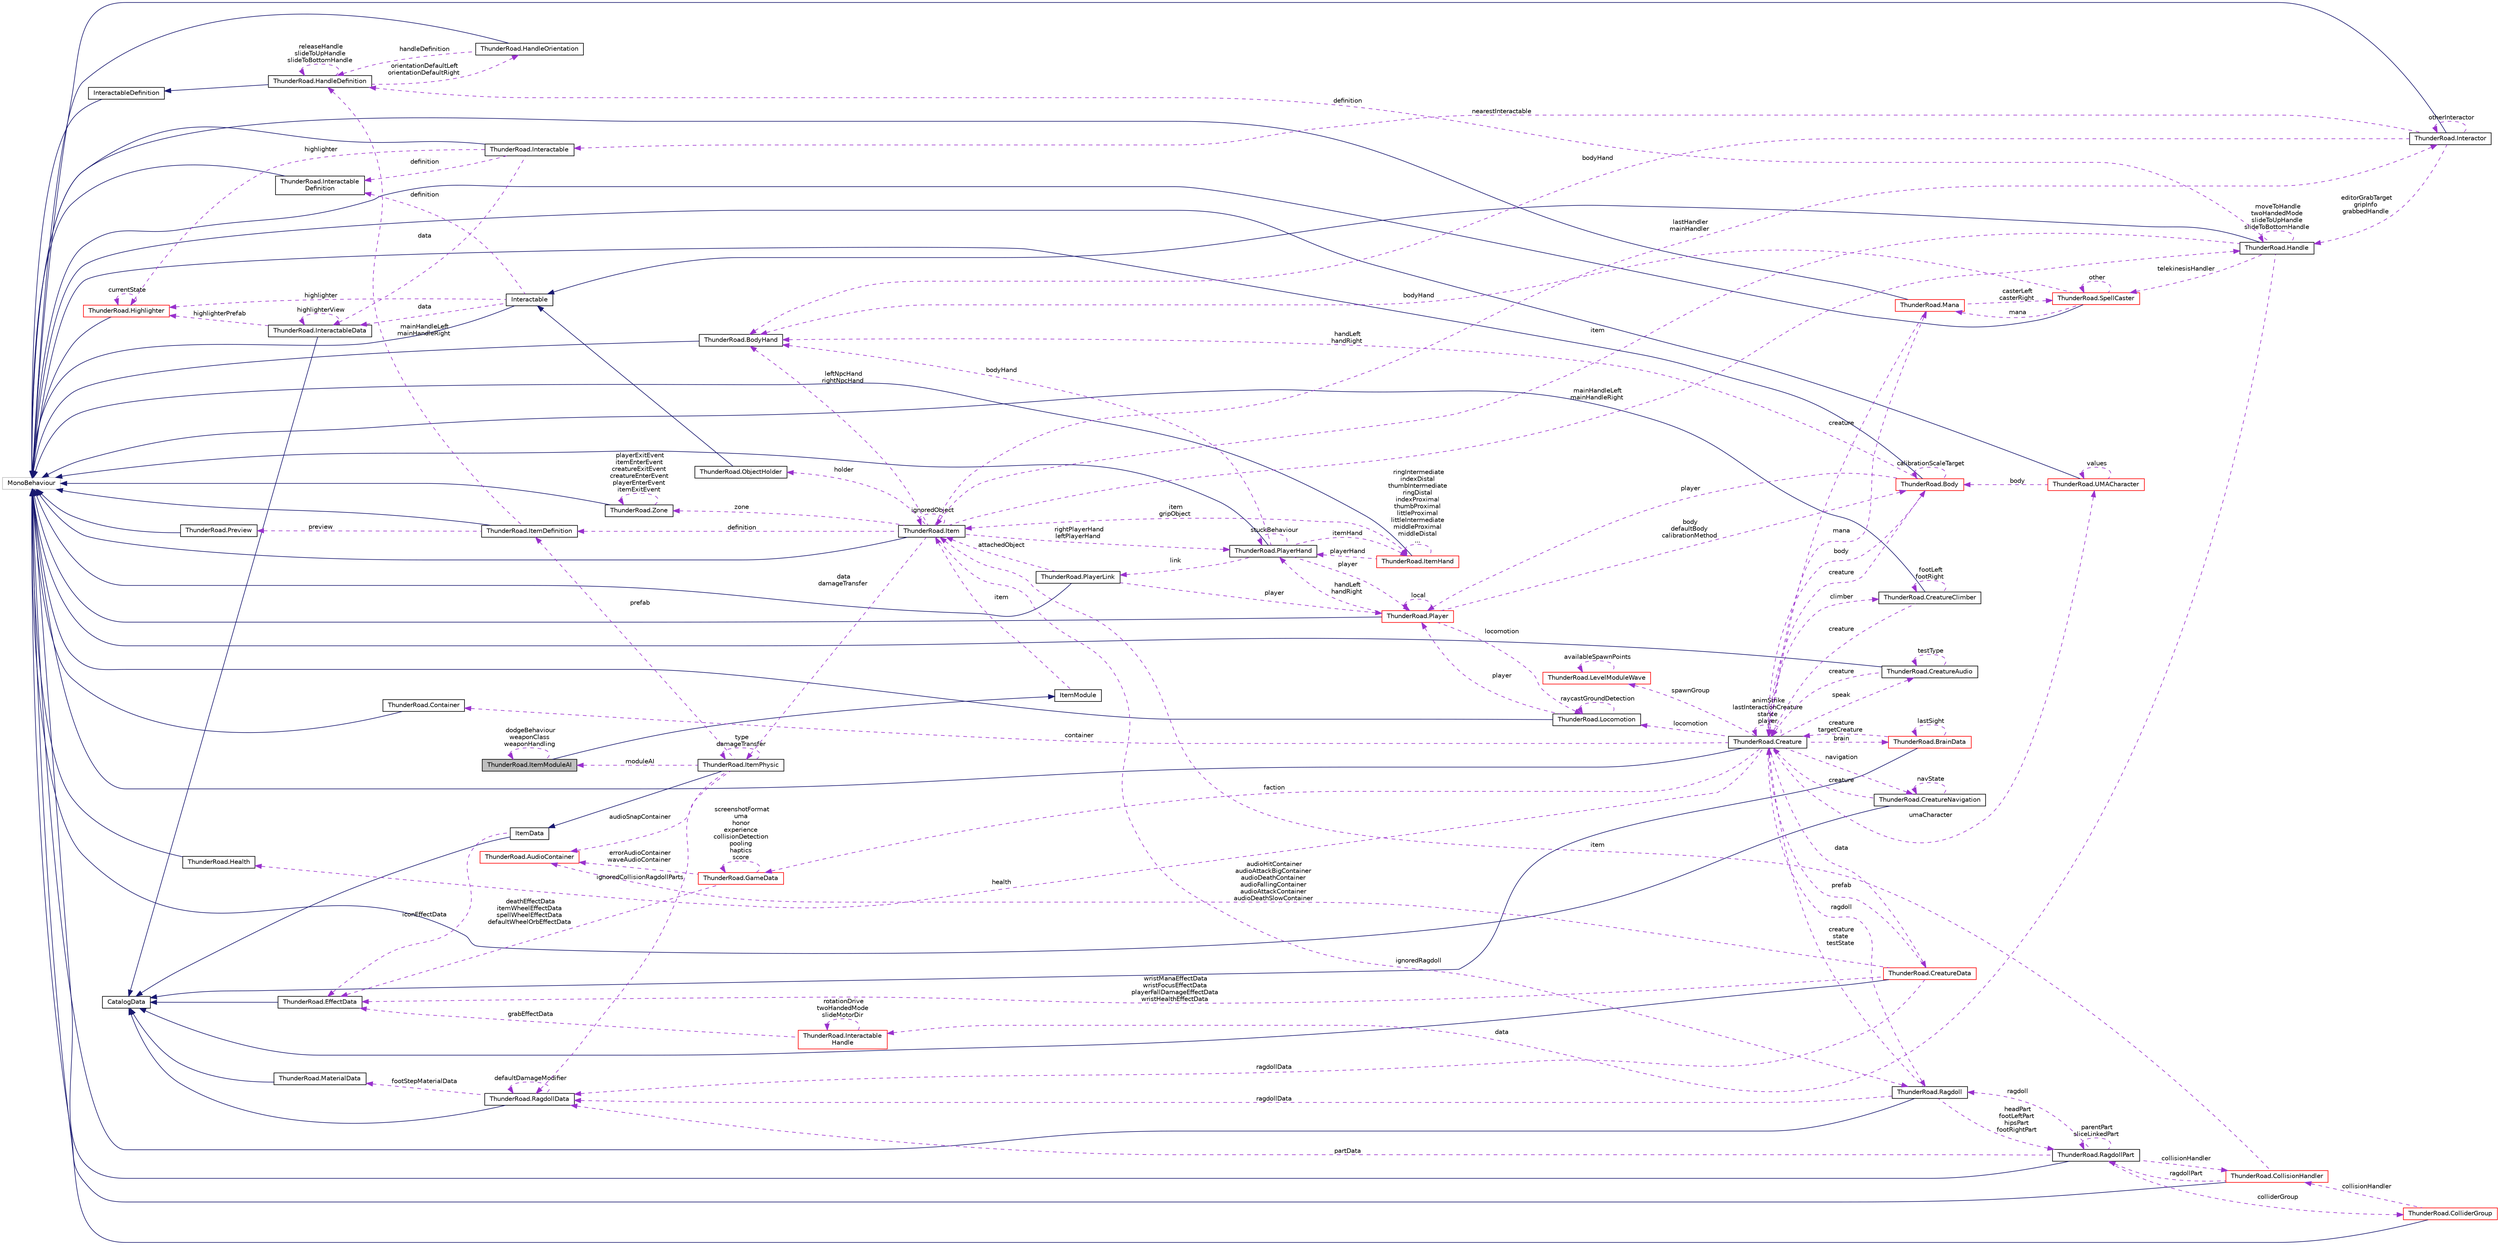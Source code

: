 digraph "ThunderRoad.ItemModuleAI"
{
 // LATEX_PDF_SIZE
  edge [fontname="Helvetica",fontsize="10",labelfontname="Helvetica",labelfontsize="10"];
  node [fontname="Helvetica",fontsize="10",shape=record];
  rankdir="LR";
  Node1 [label="ThunderRoad.ItemModuleAI",height=0.2,width=0.4,color="black", fillcolor="grey75", style="filled", fontcolor="black",tooltip="Class ItemModuleAI. Implements the ThunderRoad.ItemModule"];
  Node2 -> Node1 [dir="back",color="midnightblue",fontsize="10",style="solid",fontname="Helvetica"];
  Node2 [label="ItemModule",height=0.2,width=0.4,color="black", fillcolor="white", style="filled",URL="$class_thunder_road_1_1_item_module.html",tooltip="Class ItemModule."];
  Node3 -> Node2 [dir="back",color="darkorchid3",fontsize="10",style="dashed",label=" item" ,fontname="Helvetica"];
  Node3 [label="ThunderRoad.Item",height=0.2,width=0.4,color="black", fillcolor="white", style="filled",URL="$class_thunder_road_1_1_item.html",tooltip="Class Item. Implements the UnityEngine.MonoBehaviour"];
  Node4 -> Node3 [dir="back",color="midnightblue",fontsize="10",style="solid",fontname="Helvetica"];
  Node4 [label="MonoBehaviour",height=0.2,width=0.4,color="grey75", fillcolor="white", style="filled",tooltip=" "];
  Node5 -> Node3 [dir="back",color="darkorchid3",fontsize="10",style="dashed",label=" lastHandler\nmainHandler" ,fontname="Helvetica"];
  Node5 [label="ThunderRoad.Interactor",height=0.2,width=0.4,color="black", fillcolor="white", style="filled",URL="$class_thunder_road_1_1_interactor.html",tooltip="Class Interactor. Implements the UnityEngine.MonoBehaviour"];
  Node4 -> Node5 [dir="back",color="midnightblue",fontsize="10",style="solid",fontname="Helvetica"];
  Node5 -> Node5 [dir="back",color="darkorchid3",fontsize="10",style="dashed",label=" otherInteractor" ,fontname="Helvetica"];
  Node6 -> Node5 [dir="back",color="darkorchid3",fontsize="10",style="dashed",label=" editorGrabTarget\ngripInfo\ngrabbedHandle" ,fontname="Helvetica"];
  Node6 [label="ThunderRoad.Handle",height=0.2,width=0.4,color="black", fillcolor="white", style="filled",URL="$class_thunder_road_1_1_handle.html",tooltip="Class Handle. Implements the ThunderRoad.Interactable"];
  Node7 -> Node6 [dir="back",color="midnightblue",fontsize="10",style="solid",fontname="Helvetica"];
  Node7 [label="Interactable",height=0.2,width=0.4,color="black", fillcolor="white", style="filled",URL="$class_thunder_road_1_1_interactable.html",tooltip="Class Interactable. Implements the UnityEngine.MonoBehaviour"];
  Node4 -> Node7 [dir="back",color="midnightblue",fontsize="10",style="solid",fontname="Helvetica"];
  Node8 -> Node7 [dir="back",color="darkorchid3",fontsize="10",style="dashed",label=" highlighter" ,fontname="Helvetica"];
  Node8 [label="ThunderRoad.Highlighter",height=0.2,width=0.4,color="red", fillcolor="white", style="filled",URL="$class_thunder_road_1_1_highlighter.html",tooltip="Class Highlighter. Implements the UnityEngine.MonoBehaviour"];
  Node4 -> Node8 [dir="back",color="midnightblue",fontsize="10",style="solid",fontname="Helvetica"];
  Node8 -> Node8 [dir="back",color="darkorchid3",fontsize="10",style="dashed",label=" currentState" ,fontname="Helvetica"];
  Node11 -> Node7 [dir="back",color="darkorchid3",fontsize="10",style="dashed",label=" data" ,fontname="Helvetica"];
  Node11 [label="ThunderRoad.InteractableData",height=0.2,width=0.4,color="black", fillcolor="white", style="filled",URL="$class_thunder_road_1_1_interactable_data.html",tooltip="Class InteractableData. Implements the ThunderRoad.CatalogData"];
  Node12 -> Node11 [dir="back",color="midnightblue",fontsize="10",style="solid",fontname="Helvetica"];
  Node12 [label="CatalogData",height=0.2,width=0.4,color="black", fillcolor="white", style="filled",URL="$class_thunder_road_1_1_catalog_data.html",tooltip="Class CatalogData."];
  Node8 -> Node11 [dir="back",color="darkorchid3",fontsize="10",style="dashed",label=" highlighterPrefab" ,fontname="Helvetica"];
  Node11 -> Node11 [dir="back",color="darkorchid3",fontsize="10",style="dashed",label=" highlighterView" ,fontname="Helvetica"];
  Node13 -> Node7 [dir="back",color="darkorchid3",fontsize="10",style="dashed",label=" definition" ,fontname="Helvetica"];
  Node13 [label="ThunderRoad.Interactable\lDefinition",height=0.2,width=0.4,color="black", fillcolor="white", style="filled",URL="$class_thunder_road_1_1_interactable_definition.html",tooltip="Class InteractableDefinition. Implements the UnityEngine.MonoBehaviour"];
  Node4 -> Node13 [dir="back",color="midnightblue",fontsize="10",style="solid",fontname="Helvetica"];
  Node14 -> Node6 [dir="back",color="darkorchid3",fontsize="10",style="dashed",label=" definition" ,fontname="Helvetica"];
  Node14 [label="ThunderRoad.HandleDefinition",height=0.2,width=0.4,color="black", fillcolor="white", style="filled",URL="$class_thunder_road_1_1_handle_definition.html",tooltip="Class HandleDefinition. Implements the ThunderRoad.InteractableDefinition"];
  Node15 -> Node14 [dir="back",color="midnightblue",fontsize="10",style="solid",fontname="Helvetica"];
  Node15 [label="InteractableDefinition",height=0.2,width=0.4,color="black", fillcolor="white", style="filled",URL="$class_thunder_road_1_1_interactable_definition.html",tooltip="Class InteractableDefinition. Implements the UnityEngine.MonoBehaviour"];
  Node4 -> Node15 [dir="back",color="midnightblue",fontsize="10",style="solid",fontname="Helvetica"];
  Node16 -> Node14 [dir="back",color="darkorchid3",fontsize="10",style="dashed",label=" orientationDefaultLeft\norientationDefaultRight" ,fontname="Helvetica"];
  Node16 [label="ThunderRoad.HandleOrientation",height=0.2,width=0.4,color="black", fillcolor="white", style="filled",URL="$class_thunder_road_1_1_handle_orientation.html",tooltip="Class HandleOrientation. Implements the UnityEngine.MonoBehaviour"];
  Node4 -> Node16 [dir="back",color="midnightblue",fontsize="10",style="solid",fontname="Helvetica"];
  Node14 -> Node16 [dir="back",color="darkorchid3",fontsize="10",style="dashed",label=" handleDefinition" ,fontname="Helvetica"];
  Node14 -> Node14 [dir="back",color="darkorchid3",fontsize="10",style="dashed",label=" releaseHandle\nslideToUpHandle\nslideToBottomHandle" ,fontname="Helvetica"];
  Node17 -> Node6 [dir="back",color="darkorchid3",fontsize="10",style="dashed",label=" data" ,fontname="Helvetica"];
  Node17 [label="ThunderRoad.Interactable\lHandle",height=0.2,width=0.4,color="red", fillcolor="white", style="filled",URL="$class_thunder_road_1_1_interactable_handle.html",tooltip="Class InteractableHandle. Implements the ThunderRoad.InteractableData"];
  Node19 -> Node17 [dir="back",color="darkorchid3",fontsize="10",style="dashed",label=" grabEffectData" ,fontname="Helvetica"];
  Node19 [label="ThunderRoad.EffectData",height=0.2,width=0.4,color="black", fillcolor="white", style="filled",URL="$class_thunder_road_1_1_effect_data.html",tooltip="Class EffectData. Implements the ThunderRoad.CatalogData"];
  Node12 -> Node19 [dir="back",color="midnightblue",fontsize="10",style="solid",fontname="Helvetica"];
  Node17 -> Node17 [dir="back",color="darkorchid3",fontsize="10",style="dashed",label=" rotationDrive\ntwoHandedMode\nslideMotorDir" ,fontname="Helvetica"];
  Node21 -> Node6 [dir="back",color="darkorchid3",fontsize="10",style="dashed",label=" telekinesisHandler" ,fontname="Helvetica"];
  Node21 [label="ThunderRoad.SpellCaster",height=0.2,width=0.4,color="red", fillcolor="white", style="filled",URL="$class_thunder_road_1_1_spell_caster.html",tooltip="Class SpellCaster. Implements the UnityEngine.MonoBehaviour"];
  Node4 -> Node21 [dir="back",color="midnightblue",fontsize="10",style="solid",fontname="Helvetica"];
  Node21 -> Node21 [dir="back",color="darkorchid3",fontsize="10",style="dashed",label=" other" ,fontname="Helvetica"];
  Node28 -> Node21 [dir="back",color="darkorchid3",fontsize="10",style="dashed",label=" mana" ,fontname="Helvetica"];
  Node28 [label="ThunderRoad.Mana",height=0.2,width=0.4,color="red", fillcolor="white", style="filled",URL="$class_thunder_road_1_1_mana.html",tooltip="Class Mana. Implements the UnityEngine.MonoBehaviour"];
  Node4 -> Node28 [dir="back",color="midnightblue",fontsize="10",style="solid",fontname="Helvetica"];
  Node21 -> Node28 [dir="back",color="darkorchid3",fontsize="10",style="dashed",label=" casterLeft\ncasterRight" ,fontname="Helvetica"];
  Node30 -> Node28 [dir="back",color="darkorchid3",fontsize="10",style="dashed",label=" creature" ,fontname="Helvetica"];
  Node30 [label="ThunderRoad.Creature",height=0.2,width=0.4,color="black", fillcolor="white", style="filled",URL="$class_thunder_road_1_1_creature.html",tooltip="Class Creature. Implements the UnityEngine.MonoBehaviour"];
  Node4 -> Node30 [dir="back",color="midnightblue",fontsize="10",style="solid",fontname="Helvetica"];
  Node31 -> Node30 [dir="back",color="darkorchid3",fontsize="10",style="dashed",label=" climber" ,fontname="Helvetica"];
  Node31 [label="ThunderRoad.CreatureClimber",height=0.2,width=0.4,color="black", fillcolor="white", style="filled",URL="$class_thunder_road_1_1_creature_climber.html",tooltip="Class CreatureClimber. Implements the UnityEngine.MonoBehaviour"];
  Node4 -> Node31 [dir="back",color="midnightblue",fontsize="10",style="solid",fontname="Helvetica"];
  Node31 -> Node31 [dir="back",color="darkorchid3",fontsize="10",style="dashed",label=" footLeft\nfootRight" ,fontname="Helvetica"];
  Node30 -> Node31 [dir="back",color="darkorchid3",fontsize="10",style="dashed",label=" creature" ,fontname="Helvetica"];
  Node32 -> Node30 [dir="back",color="darkorchid3",fontsize="10",style="dashed",label=" health" ,fontname="Helvetica"];
  Node32 [label="ThunderRoad.Health",height=0.2,width=0.4,color="black", fillcolor="white", style="filled",URL="$class_thunder_road_1_1_health.html",tooltip="Class Health. Implements the UnityEngine.MonoBehaviour"];
  Node4 -> Node32 [dir="back",color="midnightblue",fontsize="10",style="solid",fontname="Helvetica"];
  Node33 -> Node30 [dir="back",color="darkorchid3",fontsize="10",style="dashed",label=" faction" ,fontname="Helvetica"];
  Node33 [label="ThunderRoad.GameData",height=0.2,width=0.4,color="red", fillcolor="white", style="filled",URL="$class_thunder_road_1_1_game_data.html",tooltip="Class GameData."];
  Node33 -> Node33 [dir="back",color="darkorchid3",fontsize="10",style="dashed",label=" screenshotFormat\numa\nhonor\nexperience\ncollisionDetection\npooling\nhaptics\nscore" ,fontname="Helvetica"];
  Node19 -> Node33 [dir="back",color="darkorchid3",fontsize="10",style="dashed",label=" deathEffectData\nitemWheelEffectData\nspellWheelEffectData\ndefaultWheelOrbEffectData" ,fontname="Helvetica"];
  Node26 -> Node33 [dir="back",color="darkorchid3",fontsize="10",style="dashed",label=" errorAudioContainer\nwaveAudioContainer" ,fontname="Helvetica"];
  Node26 [label="ThunderRoad.AudioContainer",height=0.2,width=0.4,color="red", fillcolor="white", style="filled",URL="$class_thunder_road_1_1_audio_container.html",tooltip="Class AudioContainer. Implements the UnityEngine.ScriptableObject"];
  Node34 -> Node30 [dir="back",color="darkorchid3",fontsize="10",style="dashed",label=" spawnGroup" ,fontname="Helvetica"];
  Node34 [label="ThunderRoad.LevelModuleWave",height=0.2,width=0.4,color="red", fillcolor="white", style="filled",URL="$class_thunder_road_1_1_level_module_wave.html",tooltip="Class LevelModuleWave. Implements the ThunderRoad.LevelModule"];
  Node34 -> Node34 [dir="back",color="darkorchid3",fontsize="10",style="dashed",label=" availableSpawnPoints" ,fontname="Helvetica"];
  Node37 -> Node30 [dir="back",color="darkorchid3",fontsize="10",style="dashed",label=" data" ,fontname="Helvetica"];
  Node37 [label="ThunderRoad.CreatureData",height=0.2,width=0.4,color="red", fillcolor="white", style="filled",URL="$class_thunder_road_1_1_creature_data.html",tooltip="Class CreatureData. Implements the ThunderRoad.CatalogData"];
  Node12 -> Node37 [dir="back",color="midnightblue",fontsize="10",style="solid",fontname="Helvetica"];
  Node38 -> Node37 [dir="back",color="darkorchid3",fontsize="10",style="dashed",label=" ragdollData" ,fontname="Helvetica"];
  Node38 [label="ThunderRoad.RagdollData",height=0.2,width=0.4,color="black", fillcolor="white", style="filled",URL="$class_thunder_road_1_1_ragdoll_data.html",tooltip="Class RagdollData. Implements the ThunderRoad.CatalogData"];
  Node12 -> Node38 [dir="back",color="midnightblue",fontsize="10",style="solid",fontname="Helvetica"];
  Node39 -> Node38 [dir="back",color="darkorchid3",fontsize="10",style="dashed",label=" footStepMaterialData" ,fontname="Helvetica"];
  Node39 [label="ThunderRoad.MaterialData",height=0.2,width=0.4,color="black", fillcolor="white", style="filled",URL="$class_thunder_road_1_1_material_data.html",tooltip="Class MaterialData. Implements the ThunderRoad.CatalogData"];
  Node12 -> Node39 [dir="back",color="midnightblue",fontsize="10",style="solid",fontname="Helvetica"];
  Node38 -> Node38 [dir="back",color="darkorchid3",fontsize="10",style="dashed",label=" defaultDamageModifier" ,fontname="Helvetica"];
  Node19 -> Node37 [dir="back",color="darkorchid3",fontsize="10",style="dashed",label=" wristManaEffectData\nwristFocusEffectData\nplayerFallDamageEffectData\nwristHealthEffectData" ,fontname="Helvetica"];
  Node26 -> Node37 [dir="back",color="darkorchid3",fontsize="10",style="dashed",label=" audioHitContainer\naudioAttackBigContainer\naudioDeathContainer\naudioFallingContainer\naudioAttackContainer\naudioDeathSlowContainer" ,fontname="Helvetica"];
  Node30 -> Node37 [dir="back",color="darkorchid3",fontsize="10",style="dashed",label=" prefab" ,fontname="Helvetica"];
  Node42 -> Node30 [dir="back",color="darkorchid3",fontsize="10",style="dashed",label=" locomotion" ,fontname="Helvetica"];
  Node42 [label="ThunderRoad.Locomotion",height=0.2,width=0.4,color="black", fillcolor="white", style="filled",URL="$class_thunder_road_1_1_locomotion.html",tooltip="Class Locomotion. Implements the UnityEngine.MonoBehaviour"];
  Node4 -> Node42 [dir="back",color="midnightblue",fontsize="10",style="solid",fontname="Helvetica"];
  Node43 -> Node42 [dir="back",color="darkorchid3",fontsize="10",style="dashed",label=" player" ,fontname="Helvetica"];
  Node43 [label="ThunderRoad.Player",height=0.2,width=0.4,color="red", fillcolor="white", style="filled",URL="$class_thunder_road_1_1_player.html",tooltip="Class Player. Implements the UnityEngine.MonoBehaviour"];
  Node4 -> Node43 [dir="back",color="midnightblue",fontsize="10",style="solid",fontname="Helvetica"];
  Node43 -> Node43 [dir="back",color="darkorchid3",fontsize="10",style="dashed",label=" local" ,fontname="Helvetica"];
  Node42 -> Node43 [dir="back",color="darkorchid3",fontsize="10",style="dashed",label=" locomotion" ,fontname="Helvetica"];
  Node47 -> Node43 [dir="back",color="darkorchid3",fontsize="10",style="dashed",label=" body\ndefaultBody\ncalibrationMethod" ,fontname="Helvetica"];
  Node47 [label="ThunderRoad.Body",height=0.2,width=0.4,color="red", fillcolor="white", style="filled",URL="$class_thunder_road_1_1_body.html",tooltip="Class Body. Implements the UnityEngine.MonoBehaviour"];
  Node4 -> Node47 [dir="back",color="midnightblue",fontsize="10",style="solid",fontname="Helvetica"];
  Node43 -> Node47 [dir="back",color="darkorchid3",fontsize="10",style="dashed",label=" player" ,fontname="Helvetica"];
  Node47 -> Node47 [dir="back",color="darkorchid3",fontsize="10",style="dashed",label=" calibrationScaleTarget" ,fontname="Helvetica"];
  Node30 -> Node47 [dir="back",color="darkorchid3",fontsize="10",style="dashed",label=" creature" ,fontname="Helvetica"];
  Node49 -> Node47 [dir="back",color="darkorchid3",fontsize="10",style="dashed",label=" handLeft\nhandRight" ,fontname="Helvetica"];
  Node49 [label="ThunderRoad.BodyHand",height=0.2,width=0.4,color="black", fillcolor="white", style="filled",URL="$class_thunder_road_1_1_body_hand.html",tooltip="Class BodyHand. Implements the UnityEngine.MonoBehaviour"];
  Node4 -> Node49 [dir="back",color="midnightblue",fontsize="10",style="solid",fontname="Helvetica"];
  Node52 -> Node43 [dir="back",color="darkorchid3",fontsize="10",style="dashed",label=" handLeft\nhandRight" ,fontname="Helvetica"];
  Node52 [label="ThunderRoad.PlayerHand",height=0.2,width=0.4,color="black", fillcolor="white", style="filled",URL="$class_thunder_road_1_1_player_hand.html",tooltip="Class PlayerHand. Implements the UnityEngine.MonoBehaviour"];
  Node4 -> Node52 [dir="back",color="midnightblue",fontsize="10",style="solid",fontname="Helvetica"];
  Node43 -> Node52 [dir="back",color="darkorchid3",fontsize="10",style="dashed",label=" player" ,fontname="Helvetica"];
  Node53 -> Node52 [dir="back",color="darkorchid3",fontsize="10",style="dashed",label=" link" ,fontname="Helvetica"];
  Node53 [label="ThunderRoad.PlayerLink",height=0.2,width=0.4,color="black", fillcolor="white", style="filled",URL="$class_thunder_road_1_1_player_link.html",tooltip="Class PlayerLink. Implements the UnityEngine.MonoBehaviour"];
  Node4 -> Node53 [dir="back",color="midnightblue",fontsize="10",style="solid",fontname="Helvetica"];
  Node43 -> Node53 [dir="back",color="darkorchid3",fontsize="10",style="dashed",label=" player" ,fontname="Helvetica"];
  Node3 -> Node53 [dir="back",color="darkorchid3",fontsize="10",style="dashed",label=" attachedObject" ,fontname="Helvetica"];
  Node54 -> Node52 [dir="back",color="darkorchid3",fontsize="10",style="dashed",label=" itemHand" ,fontname="Helvetica"];
  Node54 [label="ThunderRoad.ItemHand",height=0.2,width=0.4,color="red", fillcolor="white", style="filled",URL="$class_thunder_road_1_1_item_hand.html",tooltip="Class ItemHand. Implements the UnityEngine.MonoBehaviour"];
  Node4 -> Node54 [dir="back",color="midnightblue",fontsize="10",style="solid",fontname="Helvetica"];
  Node54 -> Node54 [dir="back",color="darkorchid3",fontsize="10",style="dashed",label=" ringIntermediate\nindexDistal\nthumbIntermediate\nringDistal\nindexProximal\nthumbProximal\nlittleProximal\nlittleIntermediate\nmiddleProximal\nmiddleDistal\n..." ,fontname="Helvetica"];
  Node3 -> Node54 [dir="back",color="darkorchid3",fontsize="10",style="dashed",label=" item\ngripObject" ,fontname="Helvetica"];
  Node52 -> Node54 [dir="back",color="darkorchid3",fontsize="10",style="dashed",label=" playerHand" ,fontname="Helvetica"];
  Node49 -> Node52 [dir="back",color="darkorchid3",fontsize="10",style="dashed",label=" bodyHand" ,fontname="Helvetica"];
  Node52 -> Node52 [dir="back",color="darkorchid3",fontsize="10",style="dashed",label=" stuckBehaviour" ,fontname="Helvetica"];
  Node42 -> Node42 [dir="back",color="darkorchid3",fontsize="10",style="dashed",label=" raycastGroundDetection" ,fontname="Helvetica"];
  Node58 -> Node30 [dir="back",color="darkorchid3",fontsize="10",style="dashed",label=" ragdoll" ,fontname="Helvetica"];
  Node58 [label="ThunderRoad.Ragdoll",height=0.2,width=0.4,color="black", fillcolor="white", style="filled",URL="$class_thunder_road_1_1_ragdoll.html",tooltip="Class Ragdoll. Implements the UnityEngine.MonoBehaviour"];
  Node4 -> Node58 [dir="back",color="midnightblue",fontsize="10",style="solid",fontname="Helvetica"];
  Node38 -> Node58 [dir="back",color="darkorchid3",fontsize="10",style="dashed",label=" ragdollData" ,fontname="Helvetica"];
  Node59 -> Node58 [dir="back",color="darkorchid3",fontsize="10",style="dashed",label=" headPart\nfootLeftPart\nhipsPart\nfootRightPart" ,fontname="Helvetica"];
  Node59 [label="ThunderRoad.RagdollPart",height=0.2,width=0.4,color="black", fillcolor="white", style="filled",URL="$class_thunder_road_1_1_ragdoll_part.html",tooltip="Class RagdollPart. Implements the UnityEngine.MonoBehaviour"];
  Node4 -> Node59 [dir="back",color="midnightblue",fontsize="10",style="solid",fontname="Helvetica"];
  Node60 -> Node59 [dir="back",color="darkorchid3",fontsize="10",style="dashed",label=" collisionHandler" ,fontname="Helvetica"];
  Node60 [label="ThunderRoad.CollisionHandler",height=0.2,width=0.4,color="red", fillcolor="white", style="filled",URL="$class_thunder_road_1_1_collision_handler.html",tooltip="Class CollisionHandler. Implements the UnityEngine.MonoBehaviour"];
  Node4 -> Node60 [dir="back",color="midnightblue",fontsize="10",style="solid",fontname="Helvetica"];
  Node59 -> Node60 [dir="back",color="darkorchid3",fontsize="10",style="dashed",label=" ragdollPart" ,fontname="Helvetica"];
  Node3 -> Node60 [dir="back",color="darkorchid3",fontsize="10",style="dashed",label=" item" ,fontname="Helvetica"];
  Node38 -> Node59 [dir="back",color="darkorchid3",fontsize="10",style="dashed",label=" partData" ,fontname="Helvetica"];
  Node59 -> Node59 [dir="back",color="darkorchid3",fontsize="10",style="dashed",label=" parentPart\nsliceLinkedPart" ,fontname="Helvetica"];
  Node58 -> Node59 [dir="back",color="darkorchid3",fontsize="10",style="dashed",label=" ragdoll" ,fontname="Helvetica"];
  Node62 -> Node59 [dir="back",color="darkorchid3",fontsize="10",style="dashed",label=" colliderGroup" ,fontname="Helvetica"];
  Node62 [label="ThunderRoad.ColliderGroup",height=0.2,width=0.4,color="red", fillcolor="white", style="filled",URL="$class_thunder_road_1_1_collider_group.html",tooltip="Class ColliderGroup. Implements the UnityEngine.MonoBehaviour"];
  Node4 -> Node62 [dir="back",color="midnightblue",fontsize="10",style="solid",fontname="Helvetica"];
  Node60 -> Node62 [dir="back",color="darkorchid3",fontsize="10",style="dashed",label=" collisionHandler" ,fontname="Helvetica"];
  Node30 -> Node58 [dir="back",color="darkorchid3",fontsize="10",style="dashed",label=" creature\nstate\ntestState" ,fontname="Helvetica"];
  Node47 -> Node30 [dir="back",color="darkorchid3",fontsize="10",style="dashed",label=" body" ,fontname="Helvetica"];
  Node73 -> Node30 [dir="back",color="darkorchid3",fontsize="10",style="dashed",label=" speak" ,fontname="Helvetica"];
  Node73 [label="ThunderRoad.CreatureAudio",height=0.2,width=0.4,color="black", fillcolor="white", style="filled",URL="$class_thunder_road_1_1_creature_audio.html",tooltip="Class CreatureAudio. Implements the UnityEngine.MonoBehaviour"];
  Node4 -> Node73 [dir="back",color="midnightblue",fontsize="10",style="solid",fontname="Helvetica"];
  Node73 -> Node73 [dir="back",color="darkorchid3",fontsize="10",style="dashed",label=" testType" ,fontname="Helvetica"];
  Node30 -> Node73 [dir="back",color="darkorchid3",fontsize="10",style="dashed",label=" creature" ,fontname="Helvetica"];
  Node30 -> Node30 [dir="back",color="darkorchid3",fontsize="10",style="dashed",label=" animStrike\nlastInteractionCreature\nstance\nplayer" ,fontname="Helvetica"];
  Node28 -> Node30 [dir="back",color="darkorchid3",fontsize="10",style="dashed",label=" mana" ,fontname="Helvetica"];
  Node74 -> Node30 [dir="back",color="darkorchid3",fontsize="10",style="dashed",label=" umaCharacter" ,fontname="Helvetica"];
  Node74 [label="ThunderRoad.UMACharacter",height=0.2,width=0.4,color="red", fillcolor="white", style="filled",URL="$class_thunder_road_1_1_u_m_a_character.html",tooltip="Class UMACharacter. Implements the UnityEngine.MonoBehaviour"];
  Node4 -> Node74 [dir="back",color="midnightblue",fontsize="10",style="solid",fontname="Helvetica"];
  Node47 -> Node74 [dir="back",color="darkorchid3",fontsize="10",style="dashed",label=" body" ,fontname="Helvetica"];
  Node74 -> Node74 [dir="back",color="darkorchid3",fontsize="10",style="dashed",label=" values" ,fontname="Helvetica"];
  Node75 -> Node30 [dir="back",color="darkorchid3",fontsize="10",style="dashed",label=" container" ,fontname="Helvetica"];
  Node75 [label="ThunderRoad.Container",height=0.2,width=0.4,color="black", fillcolor="white", style="filled",URL="$class_thunder_road_1_1_container.html",tooltip="Class Container. Implements the UnityEngine.MonoBehaviour"];
  Node4 -> Node75 [dir="back",color="midnightblue",fontsize="10",style="solid",fontname="Helvetica"];
  Node76 -> Node30 [dir="back",color="darkorchid3",fontsize="10",style="dashed",label=" brain" ,fontname="Helvetica"];
  Node76 [label="ThunderRoad.BrainData",height=0.2,width=0.4,color="red", fillcolor="white", style="filled",URL="$class_thunder_road_1_1_brain_data.html",tooltip="Class BrainData. Implements the ThunderRoad.CatalogData"];
  Node12 -> Node76 [dir="back",color="midnightblue",fontsize="10",style="solid",fontname="Helvetica"];
  Node30 -> Node76 [dir="back",color="darkorchid3",fontsize="10",style="dashed",label=" creature\ntargetCreature" ,fontname="Helvetica"];
  Node76 -> Node76 [dir="back",color="darkorchid3",fontsize="10",style="dashed",label=" lastSight" ,fontname="Helvetica"];
  Node84 -> Node30 [dir="back",color="darkorchid3",fontsize="10",style="dashed",label=" navigation" ,fontname="Helvetica"];
  Node84 [label="ThunderRoad.CreatureNavigation",height=0.2,width=0.4,color="black", fillcolor="white", style="filled",URL="$class_thunder_road_1_1_creature_navigation.html",tooltip="Class CreatureNavigation. Implements the UnityEngine.MonoBehaviour"];
  Node4 -> Node84 [dir="back",color="midnightblue",fontsize="10",style="solid",fontname="Helvetica"];
  Node30 -> Node84 [dir="back",color="darkorchid3",fontsize="10",style="dashed",label=" creature" ,fontname="Helvetica"];
  Node84 -> Node84 [dir="back",color="darkorchid3",fontsize="10",style="dashed",label=" navState" ,fontname="Helvetica"];
  Node49 -> Node21 [dir="back",color="darkorchid3",fontsize="10",style="dashed",label=" bodyHand" ,fontname="Helvetica"];
  Node6 -> Node6 [dir="back",color="darkorchid3",fontsize="10",style="dashed",label=" moveToHandle\ntwoHandedMode\nslideToUpHandle\nslideToBottomHandle" ,fontname="Helvetica"];
  Node3 -> Node6 [dir="back",color="darkorchid3",fontsize="10",style="dashed",label=" item" ,fontname="Helvetica"];
  Node86 -> Node5 [dir="back",color="darkorchid3",fontsize="10",style="dashed",label=" nearestInteractable" ,fontname="Helvetica"];
  Node86 [label="ThunderRoad.Interactable",height=0.2,width=0.4,color="black", fillcolor="white", style="filled",URL="$class_thunder_road_1_1_interactable.html",tooltip="Class Interactable. Implements the UnityEngine.MonoBehaviour"];
  Node4 -> Node86 [dir="back",color="midnightblue",fontsize="10",style="solid",fontname="Helvetica"];
  Node8 -> Node86 [dir="back",color="darkorchid3",fontsize="10",style="dashed",label=" highlighter" ,fontname="Helvetica"];
  Node11 -> Node86 [dir="back",color="darkorchid3",fontsize="10",style="dashed",label=" data" ,fontname="Helvetica"];
  Node13 -> Node86 [dir="back",color="darkorchid3",fontsize="10",style="dashed",label=" definition" ,fontname="Helvetica"];
  Node49 -> Node5 [dir="back",color="darkorchid3",fontsize="10",style="dashed",label=" bodyHand" ,fontname="Helvetica"];
  Node87 -> Node3 [dir="back",color="darkorchid3",fontsize="10",style="dashed",label=" definition" ,fontname="Helvetica"];
  Node87 [label="ThunderRoad.ItemDefinition",height=0.2,width=0.4,color="black", fillcolor="white", style="filled",URL="$class_thunder_road_1_1_item_definition.html",tooltip="Class ItemDefinition. Implements the UnityEngine.MonoBehaviour"];
  Node4 -> Node87 [dir="back",color="midnightblue",fontsize="10",style="solid",fontname="Helvetica"];
  Node14 -> Node87 [dir="back",color="darkorchid3",fontsize="10",style="dashed",label=" mainHandleLeft\nmainHandleRight" ,fontname="Helvetica"];
  Node88 -> Node87 [dir="back",color="darkorchid3",fontsize="10",style="dashed",label=" preview" ,fontname="Helvetica"];
  Node88 [label="ThunderRoad.Preview",height=0.2,width=0.4,color="black", fillcolor="white", style="filled",URL="$class_thunder_road_1_1_preview.html",tooltip="Class Preview. Implements the UnityEngine.MonoBehaviour"];
  Node4 -> Node88 [dir="back",color="midnightblue",fontsize="10",style="solid",fontname="Helvetica"];
  Node58 -> Node3 [dir="back",color="darkorchid3",fontsize="10",style="dashed",label=" ignoredRagdoll" ,fontname="Helvetica"];
  Node89 -> Node3 [dir="back",color="darkorchid3",fontsize="10",style="dashed",label=" data\ndamageTransfer" ,fontname="Helvetica"];
  Node89 [label="ThunderRoad.ItemPhysic",height=0.2,width=0.4,color="black", fillcolor="white", style="filled",URL="$class_thunder_road_1_1_item_physic.html",tooltip="Class ItemPhysic. Implements the ThunderRoad.ItemData"];
  Node90 -> Node89 [dir="back",color="midnightblue",fontsize="10",style="solid",fontname="Helvetica"];
  Node90 [label="ItemData",height=0.2,width=0.4,color="black", fillcolor="white", style="filled",URL="$class_thunder_road_1_1_item_data.html",tooltip="Class ItemData. Implements the ThunderRoad.CatalogData"];
  Node12 -> Node90 [dir="back",color="midnightblue",fontsize="10",style="solid",fontname="Helvetica"];
  Node19 -> Node90 [dir="back",color="darkorchid3",fontsize="10",style="dashed",label=" iconEffectData" ,fontname="Helvetica"];
  Node38 -> Node89 [dir="back",color="darkorchid3",fontsize="10",style="dashed",label=" ignoredCollisionRagdollParts" ,fontname="Helvetica"];
  Node87 -> Node89 [dir="back",color="darkorchid3",fontsize="10",style="dashed",label=" prefab" ,fontname="Helvetica"];
  Node26 -> Node89 [dir="back",color="darkorchid3",fontsize="10",style="dashed",label=" audioSnapContainer" ,fontname="Helvetica"];
  Node89 -> Node89 [dir="back",color="darkorchid3",fontsize="10",style="dashed",label=" type\ndamageTransfer" ,fontname="Helvetica"];
  Node1 -> Node89 [dir="back",color="darkorchid3",fontsize="10",style="dashed",label=" moduleAI" ,fontname="Helvetica"];
  Node91 -> Node3 [dir="back",color="darkorchid3",fontsize="10",style="dashed",label=" holder" ,fontname="Helvetica"];
  Node91 [label="ThunderRoad.ObjectHolder",height=0.2,width=0.4,color="black", fillcolor="white", style="filled",URL="$class_thunder_road_1_1_object_holder.html",tooltip="Class ObjectHolder. Implements the ThunderRoad.Interactable"];
  Node7 -> Node91 [dir="back",color="midnightblue",fontsize="10",style="solid",fontname="Helvetica"];
  Node6 -> Node3 [dir="back",color="darkorchid3",fontsize="10",style="dashed",label=" mainHandleLeft\nmainHandleRight" ,fontname="Helvetica"];
  Node3 -> Node3 [dir="back",color="darkorchid3",fontsize="10",style="dashed",label=" ignoredObject" ,fontname="Helvetica"];
  Node92 -> Node3 [dir="back",color="darkorchid3",fontsize="10",style="dashed",label=" zone" ,fontname="Helvetica"];
  Node92 [label="ThunderRoad.Zone",height=0.2,width=0.4,color="black", fillcolor="white", style="filled",URL="$class_thunder_road_1_1_zone.html",tooltip="Class Zone. Implements the UnityEngine.MonoBehaviour"];
  Node4 -> Node92 [dir="back",color="midnightblue",fontsize="10",style="solid",fontname="Helvetica"];
  Node92 -> Node92 [dir="back",color="darkorchid3",fontsize="10",style="dashed",label=" playerExitEvent\nitemEnterEvent\ncreatureExitEvent\ncreatureEnterEvent\nplayerEnterEvent\nitemExitEvent" ,fontname="Helvetica"];
  Node49 -> Node3 [dir="back",color="darkorchid3",fontsize="10",style="dashed",label=" leftNpcHand\nrightNpcHand" ,fontname="Helvetica"];
  Node52 -> Node3 [dir="back",color="darkorchid3",fontsize="10",style="dashed",label=" rightPlayerHand\nleftPlayerHand" ,fontname="Helvetica"];
  Node1 -> Node1 [dir="back",color="darkorchid3",fontsize="10",style="dashed",label=" dodgeBehaviour\nweaponClass\nweaponHandling" ,fontname="Helvetica"];
}

